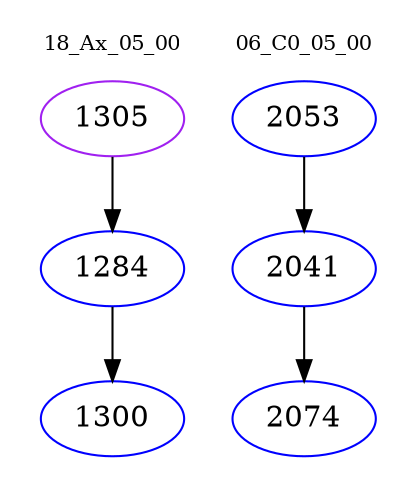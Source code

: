 digraph{
subgraph cluster_0 {
color = white
label = "18_Ax_05_00";
fontsize=10;
T0_1305 [label="1305", color="purple"]
T0_1305 -> T0_1284 [color="black"]
T0_1284 [label="1284", color="blue"]
T0_1284 -> T0_1300 [color="black"]
T0_1300 [label="1300", color="blue"]
}
subgraph cluster_1 {
color = white
label = "06_C0_05_00";
fontsize=10;
T1_2053 [label="2053", color="blue"]
T1_2053 -> T1_2041 [color="black"]
T1_2041 [label="2041", color="blue"]
T1_2041 -> T1_2074 [color="black"]
T1_2074 [label="2074", color="blue"]
}
}
